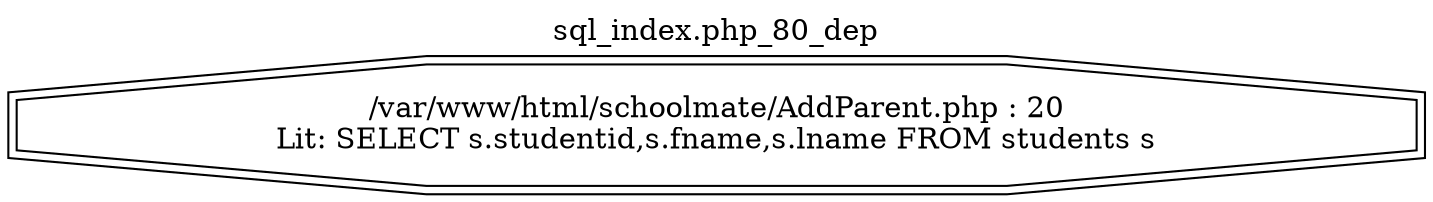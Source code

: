 digraph cfg {
  label="sql_index.php_80_dep";
  labelloc=t;
  n1 [shape=doubleoctagon, label="/var/www/html/schoolmate/AddParent.php : 20\nLit: SELECT s.studentid,s.fname,s.lname FROM students s\n"];
}
